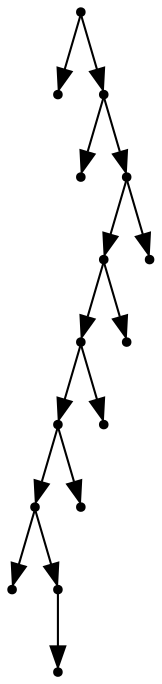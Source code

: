 digraph {
  15 [shape=point];
  0 [shape=point];
  14 [shape=point];
  1 [shape=point];
  13 [shape=point];
  11 [shape=point];
  9 [shape=point];
  7 [shape=point];
  5 [shape=point];
  2 [shape=point];
  4 [shape=point];
  3 [shape=point];
  6 [shape=point];
  8 [shape=point];
  10 [shape=point];
  12 [shape=point];
15 -> 0;
15 -> 14;
14 -> 1;
14 -> 13;
13 -> 11;
11 -> 9;
9 -> 7;
7 -> 5;
5 -> 2;
5 -> 4;
4 -> 3;
7 -> 6;
9 -> 8;
11 -> 10;
13 -> 12;
}
